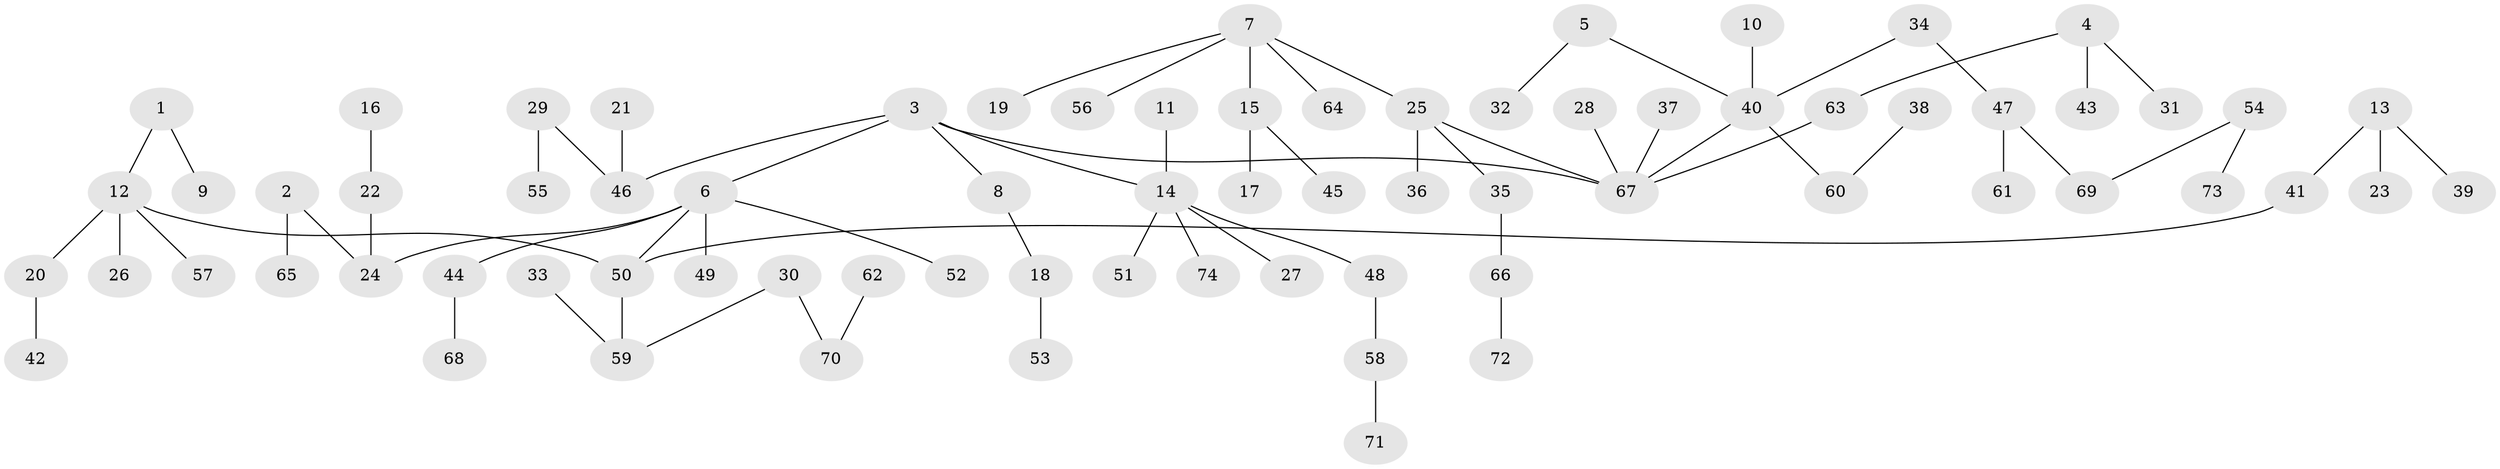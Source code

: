 // original degree distribution, {5: 0.016260162601626018, 7: 0.024390243902439025, 4: 0.04878048780487805, 6: 0.032520325203252036, 2: 0.23577235772357724, 3: 0.11382113821138211, 1: 0.5284552845528455}
// Generated by graph-tools (version 1.1) at 2025/37/03/04/25 23:37:27]
// undirected, 74 vertices, 73 edges
graph export_dot {
  node [color=gray90,style=filled];
  1;
  2;
  3;
  4;
  5;
  6;
  7;
  8;
  9;
  10;
  11;
  12;
  13;
  14;
  15;
  16;
  17;
  18;
  19;
  20;
  21;
  22;
  23;
  24;
  25;
  26;
  27;
  28;
  29;
  30;
  31;
  32;
  33;
  34;
  35;
  36;
  37;
  38;
  39;
  40;
  41;
  42;
  43;
  44;
  45;
  46;
  47;
  48;
  49;
  50;
  51;
  52;
  53;
  54;
  55;
  56;
  57;
  58;
  59;
  60;
  61;
  62;
  63;
  64;
  65;
  66;
  67;
  68;
  69;
  70;
  71;
  72;
  73;
  74;
  1 -- 9 [weight=1.0];
  1 -- 12 [weight=1.0];
  2 -- 24 [weight=1.0];
  2 -- 65 [weight=1.0];
  3 -- 6 [weight=1.0];
  3 -- 8 [weight=1.0];
  3 -- 14 [weight=1.0];
  3 -- 46 [weight=1.0];
  3 -- 67 [weight=1.0];
  4 -- 31 [weight=1.0];
  4 -- 43 [weight=1.0];
  4 -- 63 [weight=1.0];
  5 -- 32 [weight=1.0];
  5 -- 40 [weight=1.0];
  6 -- 24 [weight=1.0];
  6 -- 44 [weight=1.0];
  6 -- 49 [weight=1.0];
  6 -- 50 [weight=1.0];
  6 -- 52 [weight=1.0];
  7 -- 15 [weight=1.0];
  7 -- 19 [weight=1.0];
  7 -- 25 [weight=1.0];
  7 -- 56 [weight=1.0];
  7 -- 64 [weight=1.0];
  8 -- 18 [weight=1.0];
  10 -- 40 [weight=1.0];
  11 -- 14 [weight=1.0];
  12 -- 20 [weight=1.0];
  12 -- 26 [weight=1.0];
  12 -- 50 [weight=1.0];
  12 -- 57 [weight=1.0];
  13 -- 23 [weight=1.0];
  13 -- 39 [weight=1.0];
  13 -- 41 [weight=1.0];
  14 -- 27 [weight=1.0];
  14 -- 48 [weight=1.0];
  14 -- 51 [weight=1.0];
  14 -- 74 [weight=1.0];
  15 -- 17 [weight=1.0];
  15 -- 45 [weight=1.0];
  16 -- 22 [weight=1.0];
  18 -- 53 [weight=1.0];
  20 -- 42 [weight=1.0];
  21 -- 46 [weight=1.0];
  22 -- 24 [weight=1.0];
  25 -- 35 [weight=1.0];
  25 -- 36 [weight=1.0];
  25 -- 67 [weight=1.0];
  28 -- 67 [weight=1.0];
  29 -- 46 [weight=1.0];
  29 -- 55 [weight=1.0];
  30 -- 59 [weight=1.0];
  30 -- 70 [weight=1.0];
  33 -- 59 [weight=1.0];
  34 -- 40 [weight=1.0];
  34 -- 47 [weight=1.0];
  35 -- 66 [weight=1.0];
  37 -- 67 [weight=1.0];
  38 -- 60 [weight=1.0];
  40 -- 60 [weight=1.0];
  40 -- 67 [weight=1.0];
  41 -- 50 [weight=1.0];
  44 -- 68 [weight=1.0];
  47 -- 61 [weight=1.0];
  47 -- 69 [weight=1.0];
  48 -- 58 [weight=1.0];
  50 -- 59 [weight=1.0];
  54 -- 69 [weight=1.0];
  54 -- 73 [weight=1.0];
  58 -- 71 [weight=1.0];
  62 -- 70 [weight=1.0];
  63 -- 67 [weight=1.0];
  66 -- 72 [weight=1.0];
}
